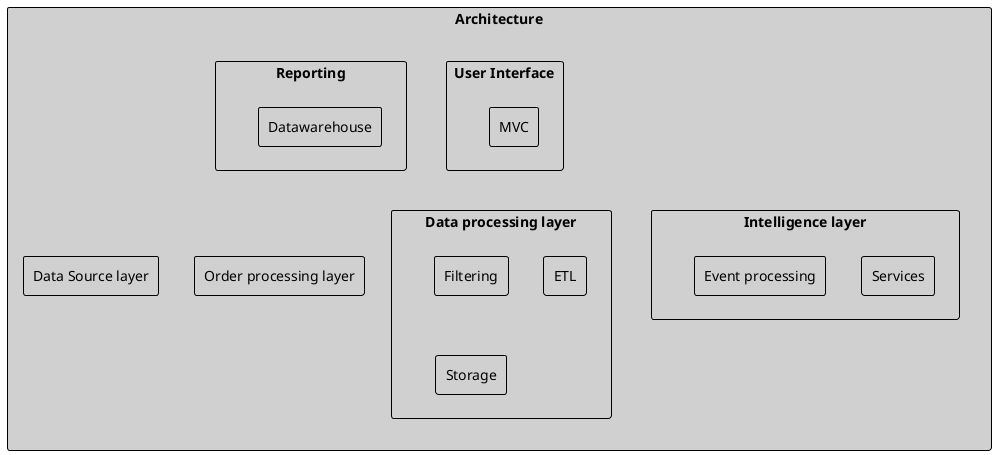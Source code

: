 @startuml

<style>
componentDiagram {
  BackGroundColor #F0F0F0
  LineThickness 1
  LineColor black
}
document {
  BackGroundColor white
}

rectangle {
  BackGroundColor #D0D0D0
  LineThickness 1
  LineColor black
}
</style>


rectangle architecture as "Architecture"{
    rectangle ui as "User Interface" {
        rectangle mvc as "MVC"
    }

    rectangle dataSource as "Data Source layer"{
    }

    rectangle dataProcess as "Data processing layer"{
        rectangle dataFiltering as "Filtering"
        rectangle dataETL as "ETL"
        rectangle dataOds as "Storage"
    }

    rectangle intelligence as "Intelligence layer"{
        rectangle intelServices as "Services"
        rectangle intelProcessing as "Event processing"
    }

    rectangle prderProcessdataSource as "Order processing layer"{
    }

    rectangle reporting as "Reporting" {
        rectangle dw as "Datawarehouse"
    }
}

ui -[hidden]-> dataSource
ui -[hidden]-> dataProcess
ui -[hidden]-> intelligence
ui -[hidden]-> prderProcessdataSource

' dataSource -down[hidden]-> dataProcess
' dataProcess -down[hidden]-> intelligence
' intelligence -down[hidden]-> prderProcessdataSource

reporting <-[hidden]- dataSource
reporting <-[hidden]- dataProcess
reporting <-[hidden]- intelligence
reporting <-[hidden]- prderProcessdataSource

@enduml
